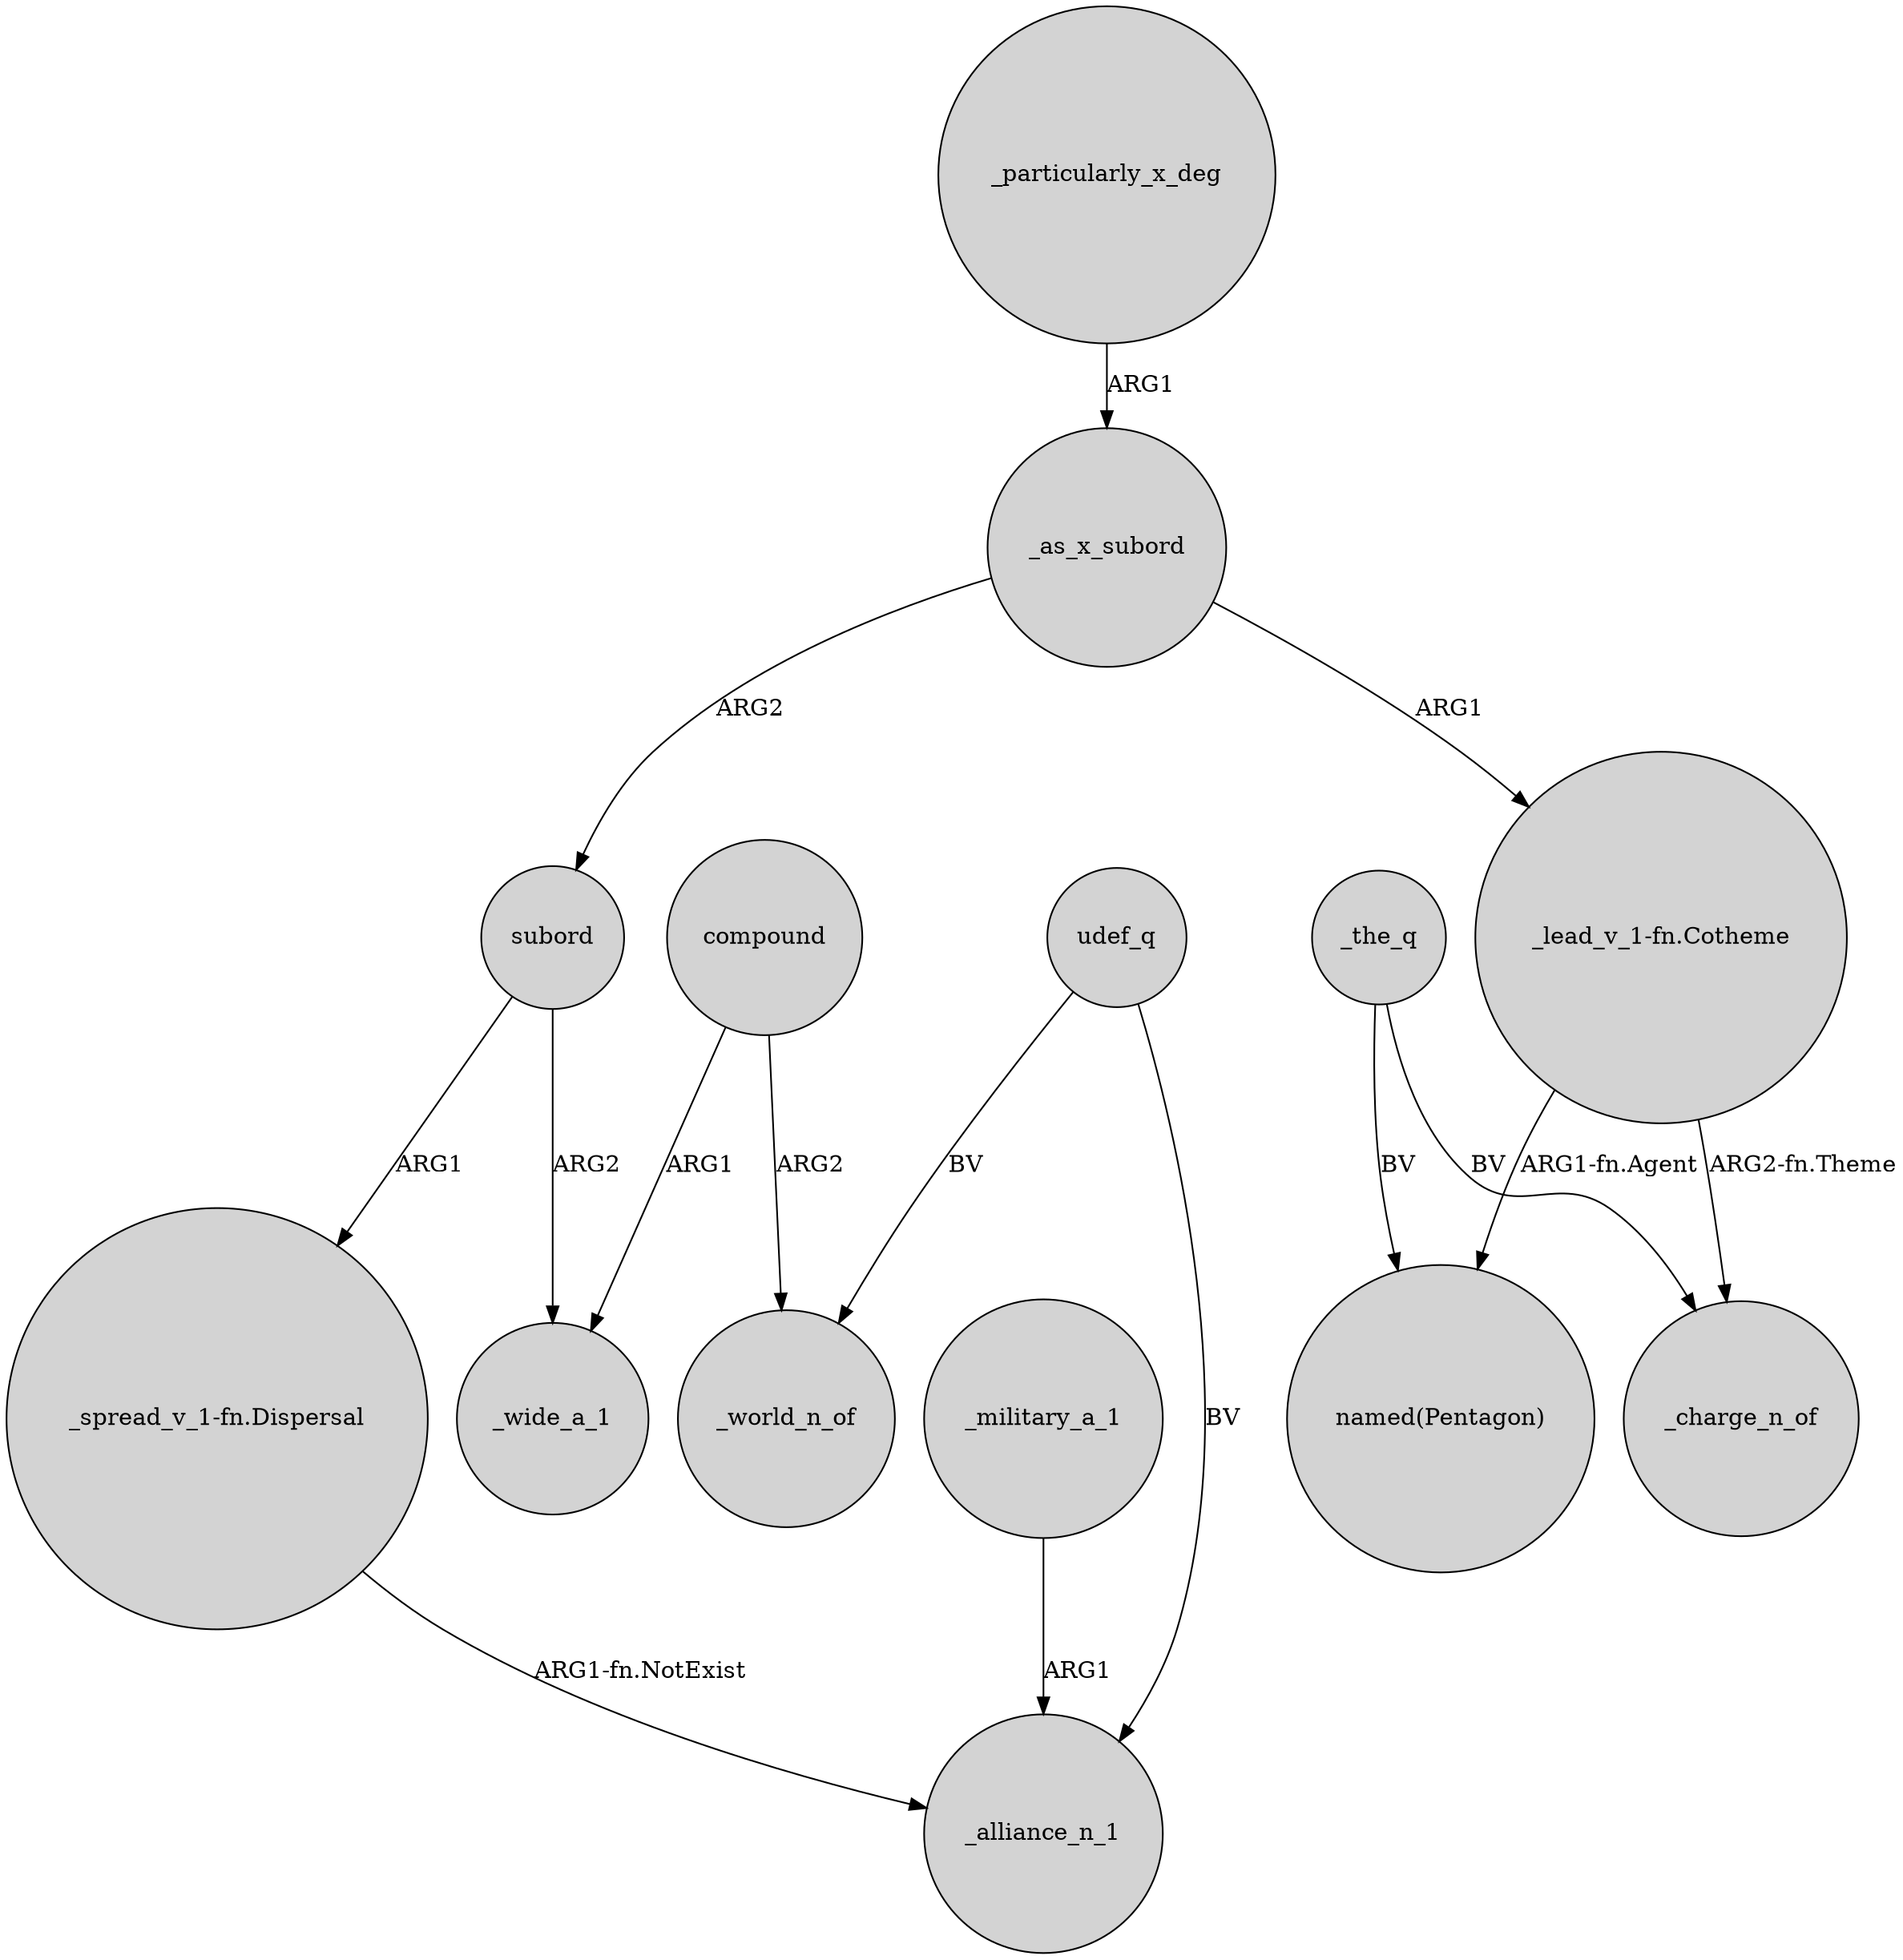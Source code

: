 digraph {
	node [shape=circle style=filled]
	compound -> _wide_a_1 [label=ARG1]
	udef_q -> _world_n_of [label=BV]
	"_lead_v_1-fn.Cotheme" -> _charge_n_of [label="ARG2-fn.Theme"]
	_the_q -> "named(Pentagon)" [label=BV]
	"_lead_v_1-fn.Cotheme" -> "named(Pentagon)" [label="ARG1-fn.Agent"]
	udef_q -> _alliance_n_1 [label=BV]
	_particularly_x_deg -> _as_x_subord [label=ARG1]
	"_spread_v_1-fn.Dispersal" -> _alliance_n_1 [label="ARG1-fn.NotExist"]
	_military_a_1 -> _alliance_n_1 [label=ARG1]
	subord -> "_spread_v_1-fn.Dispersal" [label=ARG1]
	_the_q -> _charge_n_of [label=BV]
	_as_x_subord -> subord [label=ARG2]
	subord -> _wide_a_1 [label=ARG2]
	compound -> _world_n_of [label=ARG2]
	_as_x_subord -> "_lead_v_1-fn.Cotheme" [label=ARG1]
}
